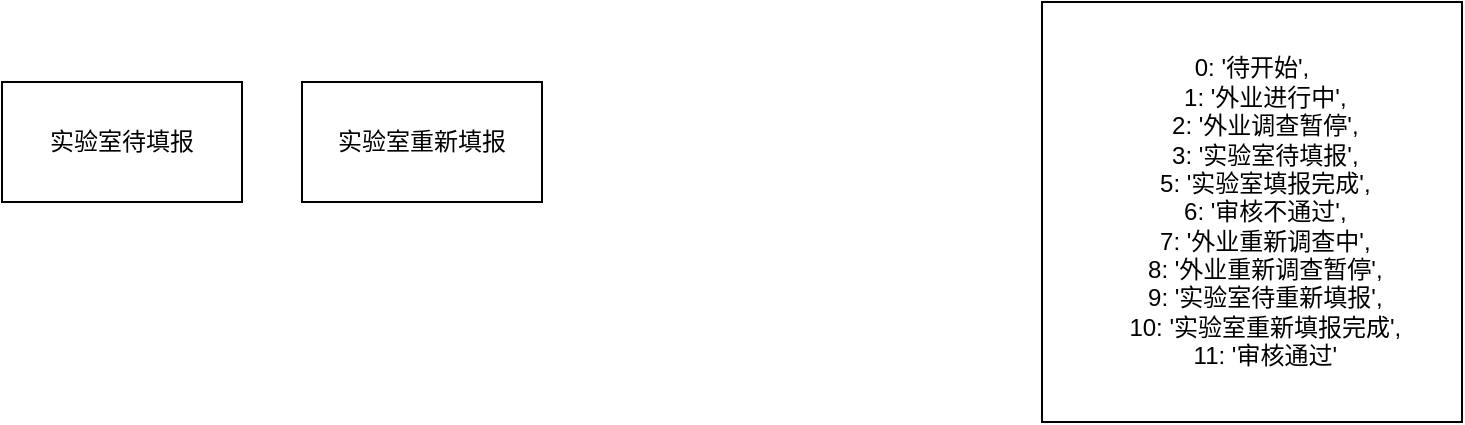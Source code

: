 <mxfile version="13.6.2" type="github">
  <diagram id="C5RBs43oDa-KdzZeNtuy" name="Page-1">
    <mxGraphModel dx="1426" dy="729" grid="1" gridSize="10" guides="1" tooltips="1" connect="1" arrows="1" fold="1" page="1" pageScale="1" pageWidth="827" pageHeight="1169" math="0" shadow="0">
      <root>
        <mxCell id="WIyWlLk6GJQsqaUBKTNV-0" />
        <mxCell id="WIyWlLk6GJQsqaUBKTNV-1" parent="WIyWlLk6GJQsqaUBKTNV-0" />
        <mxCell id="J98Wid4uAbnmdr_vRsFJ-0" value="实验室待填报" style="whiteSpace=wrap;html=1;" vertex="1" parent="WIyWlLk6GJQsqaUBKTNV-1">
          <mxGeometry x="70" y="50" width="120" height="60" as="geometry" />
        </mxCell>
        <mxCell id="J98Wid4uAbnmdr_vRsFJ-1" value="实验室重新填报" style="whiteSpace=wrap;html=1;" vertex="1" parent="WIyWlLk6GJQsqaUBKTNV-1">
          <mxGeometry x="220" y="50" width="120" height="60" as="geometry" />
        </mxCell>
        <mxCell id="J98Wid4uAbnmdr_vRsFJ-3" value="&lt;div&gt;0: &#39;待开始&#39;,&lt;/div&gt;&lt;div&gt;&amp;nbsp; &amp;nbsp; 1: &#39;外业进行中&#39;,&lt;/div&gt;&lt;div&gt;&amp;nbsp; &amp;nbsp; 2: &#39;外业调查暂停&#39;,&lt;/div&gt;&lt;div&gt;&amp;nbsp; &amp;nbsp; 3: &#39;实验室待填报&#39;,&lt;/div&gt;&lt;div&gt;&amp;nbsp; &amp;nbsp; 5: &#39;实验室填报完成&#39;,&lt;/div&gt;&lt;div&gt;&amp;nbsp; &amp;nbsp; 6: &#39;审核不通过&#39;,&lt;/div&gt;&lt;div&gt;&amp;nbsp; &amp;nbsp; 7: &#39;外业重新调查中&#39;,&lt;/div&gt;&lt;div&gt;&amp;nbsp; &amp;nbsp; 8: &#39;外业重新调查暂停&#39;,&lt;/div&gt;&lt;div&gt;&amp;nbsp; &amp;nbsp; 9: &#39;实验室待重新填报&#39;,&lt;/div&gt;&lt;div&gt;&amp;nbsp; &amp;nbsp; 10: &#39;实验室重新填报完成&#39;,&lt;/div&gt;&lt;div&gt;&amp;nbsp; &amp;nbsp; 11: &#39;审核通过&#39;&lt;/div&gt;" style="rounded=0;whiteSpace=wrap;html=1;" vertex="1" parent="WIyWlLk6GJQsqaUBKTNV-1">
          <mxGeometry x="590" y="10" width="210" height="210" as="geometry" />
        </mxCell>
      </root>
    </mxGraphModel>
  </diagram>
</mxfile>
